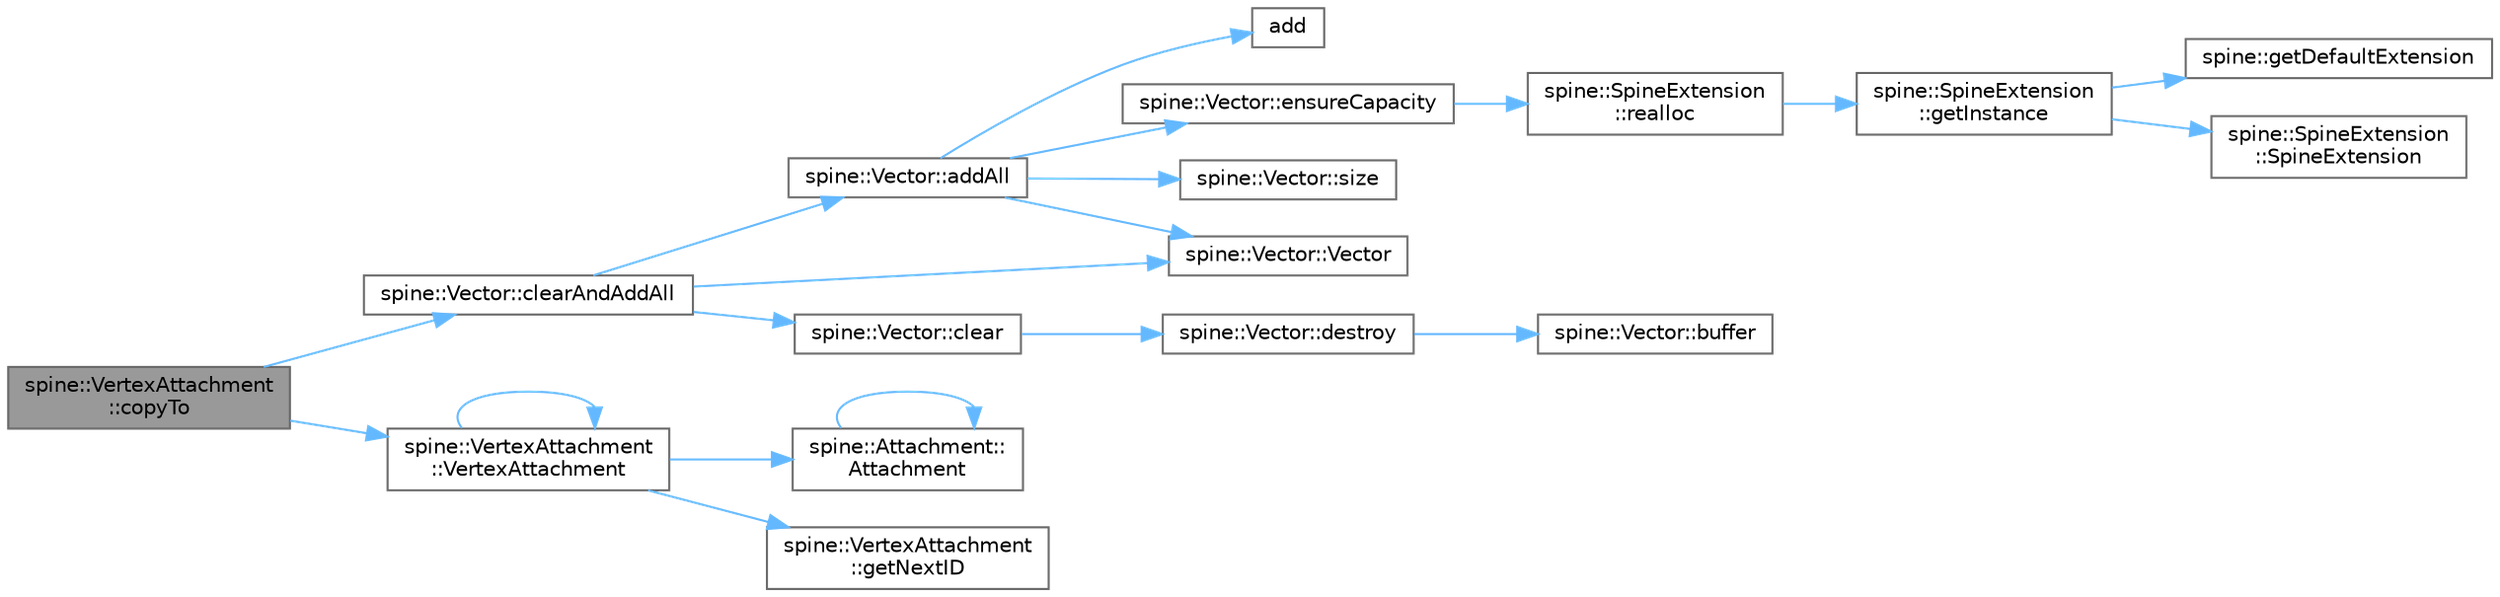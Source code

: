 digraph "spine::VertexAttachment::copyTo"
{
 // LATEX_PDF_SIZE
  bgcolor="transparent";
  edge [fontname=Helvetica,fontsize=10,labelfontname=Helvetica,labelfontsize=10];
  node [fontname=Helvetica,fontsize=10,shape=box,height=0.2,width=0.4];
  rankdir="LR";
  Node1 [id="Node000001",label="spine::VertexAttachment\l::copyTo",height=0.2,width=0.4,color="gray40", fillcolor="grey60", style="filled", fontcolor="black",tooltip=" "];
  Node1 -> Node2 [id="edge20_Node000001_Node000002",color="steelblue1",style="solid",tooltip=" "];
  Node2 [id="Node000002",label="spine::Vector::clearAndAddAll",height=0.2,width=0.4,color="grey40", fillcolor="white", style="filled",URL="$classspine_1_1_vector.html#a2dc27d439076ff15f968627d16e64820",tooltip=" "];
  Node2 -> Node3 [id="edge21_Node000002_Node000003",color="steelblue1",style="solid",tooltip=" "];
  Node3 [id="Node000003",label="spine::Vector::addAll",height=0.2,width=0.4,color="grey40", fillcolor="white", style="filled",URL="$classspine_1_1_vector.html#a98223a9a5cf5fe585c432700bd65a914",tooltip=" "];
  Node3 -> Node4 [id="edge22_Node000003_Node000004",color="steelblue1",style="solid",tooltip=" "];
  Node4 [id="Node000004",label="add",height=0.2,width=0.4,color="grey40", fillcolor="white", style="filled",URL="$benchmarks_2hetero__traversal_2graph_8hpp.html#a9836634ebb2ae079fb18b97205218838",tooltip=" "];
  Node3 -> Node5 [id="edge23_Node000003_Node000005",color="steelblue1",style="solid",tooltip=" "];
  Node5 [id="Node000005",label="spine::Vector::ensureCapacity",height=0.2,width=0.4,color="grey40", fillcolor="white", style="filled",URL="$classspine_1_1_vector.html#ac9cc83a60e188cfb07e824c4eb742e53",tooltip=" "];
  Node5 -> Node6 [id="edge24_Node000005_Node000006",color="steelblue1",style="solid",tooltip=" "];
  Node6 [id="Node000006",label="spine::SpineExtension\l::realloc",height=0.2,width=0.4,color="grey40", fillcolor="white", style="filled",URL="$classspine_1_1_spine_extension.html#a7193fd3fa608111c02d744b46281cfed",tooltip=" "];
  Node6 -> Node7 [id="edge25_Node000006_Node000007",color="steelblue1",style="solid",tooltip=" "];
  Node7 [id="Node000007",label="spine::SpineExtension\l::getInstance",height=0.2,width=0.4,color="grey40", fillcolor="white", style="filled",URL="$classspine_1_1_spine_extension.html#ab60f2a37a933de36919feea9a33de55b",tooltip=" "];
  Node7 -> Node8 [id="edge26_Node000007_Node000008",color="steelblue1",style="solid",tooltip=" "];
  Node8 [id="Node000008",label="spine::getDefaultExtension",height=0.2,width=0.4,color="grey40", fillcolor="white", style="filled",URL="$namespacespine.html#a24f615f096f30200fe83c7a9cc811f75",tooltip=" "];
  Node7 -> Node9 [id="edge27_Node000007_Node000009",color="steelblue1",style="solid",tooltip=" "];
  Node9 [id="Node000009",label="spine::SpineExtension\l::SpineExtension",height=0.2,width=0.4,color="grey40", fillcolor="white", style="filled",URL="$classspine_1_1_spine_extension.html#ae8793479e170e386fa72946ca48758ab",tooltip=" "];
  Node3 -> Node10 [id="edge28_Node000003_Node000010",color="steelblue1",style="solid",tooltip=" "];
  Node10 [id="Node000010",label="spine::Vector::size",height=0.2,width=0.4,color="grey40", fillcolor="white", style="filled",URL="$classspine_1_1_vector.html#a9a93bc1e4174a3abf92154b3c1017542",tooltip=" "];
  Node3 -> Node11 [id="edge29_Node000003_Node000011",color="steelblue1",style="solid",tooltip=" "];
  Node11 [id="Node000011",label="spine::Vector::Vector",height=0.2,width=0.4,color="grey40", fillcolor="white", style="filled",URL="$classspine_1_1_vector.html#a8e4254d7561cd538ab34174c97dd94e4",tooltip=" "];
  Node2 -> Node12 [id="edge30_Node000002_Node000012",color="steelblue1",style="solid",tooltip=" "];
  Node12 [id="Node000012",label="spine::Vector::clear",height=0.2,width=0.4,color="grey40", fillcolor="white", style="filled",URL="$classspine_1_1_vector.html#a7e0da3564f29ad09f6041612389f7082",tooltip=" "];
  Node12 -> Node13 [id="edge31_Node000012_Node000013",color="steelblue1",style="solid",tooltip=" "];
  Node13 [id="Node000013",label="spine::Vector::destroy",height=0.2,width=0.4,color="grey40", fillcolor="white", style="filled",URL="$classspine_1_1_vector.html#aeda35bcc9bbf107e3120818a0047cca9",tooltip=" "];
  Node13 -> Node14 [id="edge32_Node000013_Node000014",color="steelblue1",style="solid",tooltip=" "];
  Node14 [id="Node000014",label="spine::Vector::buffer",height=0.2,width=0.4,color="grey40", fillcolor="white", style="filled",URL="$classspine_1_1_vector.html#a51e5c426b03098af297e10efdaf52e22",tooltip=" "];
  Node2 -> Node11 [id="edge33_Node000002_Node000011",color="steelblue1",style="solid",tooltip=" "];
  Node1 -> Node15 [id="edge34_Node000001_Node000015",color="steelblue1",style="solid",tooltip=" "];
  Node15 [id="Node000015",label="spine::VertexAttachment\l::VertexAttachment",height=0.2,width=0.4,color="grey40", fillcolor="white", style="filled",URL="$classspine_1_1_vertex_attachment.html#ad7191c1135355f9342287c0f0bb7e5fe",tooltip=" "];
  Node15 -> Node16 [id="edge35_Node000015_Node000016",color="steelblue1",style="solid",tooltip=" "];
  Node16 [id="Node000016",label="spine::Attachment::\lAttachment",height=0.2,width=0.4,color="grey40", fillcolor="white", style="filled",URL="$classspine_1_1_attachment.html#a283cadcbe85f5127af4213e91184f88e",tooltip=" "];
  Node16 -> Node16 [id="edge36_Node000016_Node000016",color="steelblue1",style="solid",tooltip=" "];
  Node15 -> Node17 [id="edge37_Node000015_Node000017",color="steelblue1",style="solid",tooltip=" "];
  Node17 [id="Node000017",label="spine::VertexAttachment\l::getNextID",height=0.2,width=0.4,color="grey40", fillcolor="white", style="filled",URL="$classspine_1_1_vertex_attachment.html#a98d0d2635d9ed3e726b5b1264515789c",tooltip=" "];
  Node15 -> Node15 [id="edge38_Node000015_Node000015",color="steelblue1",style="solid",tooltip=" "];
}
